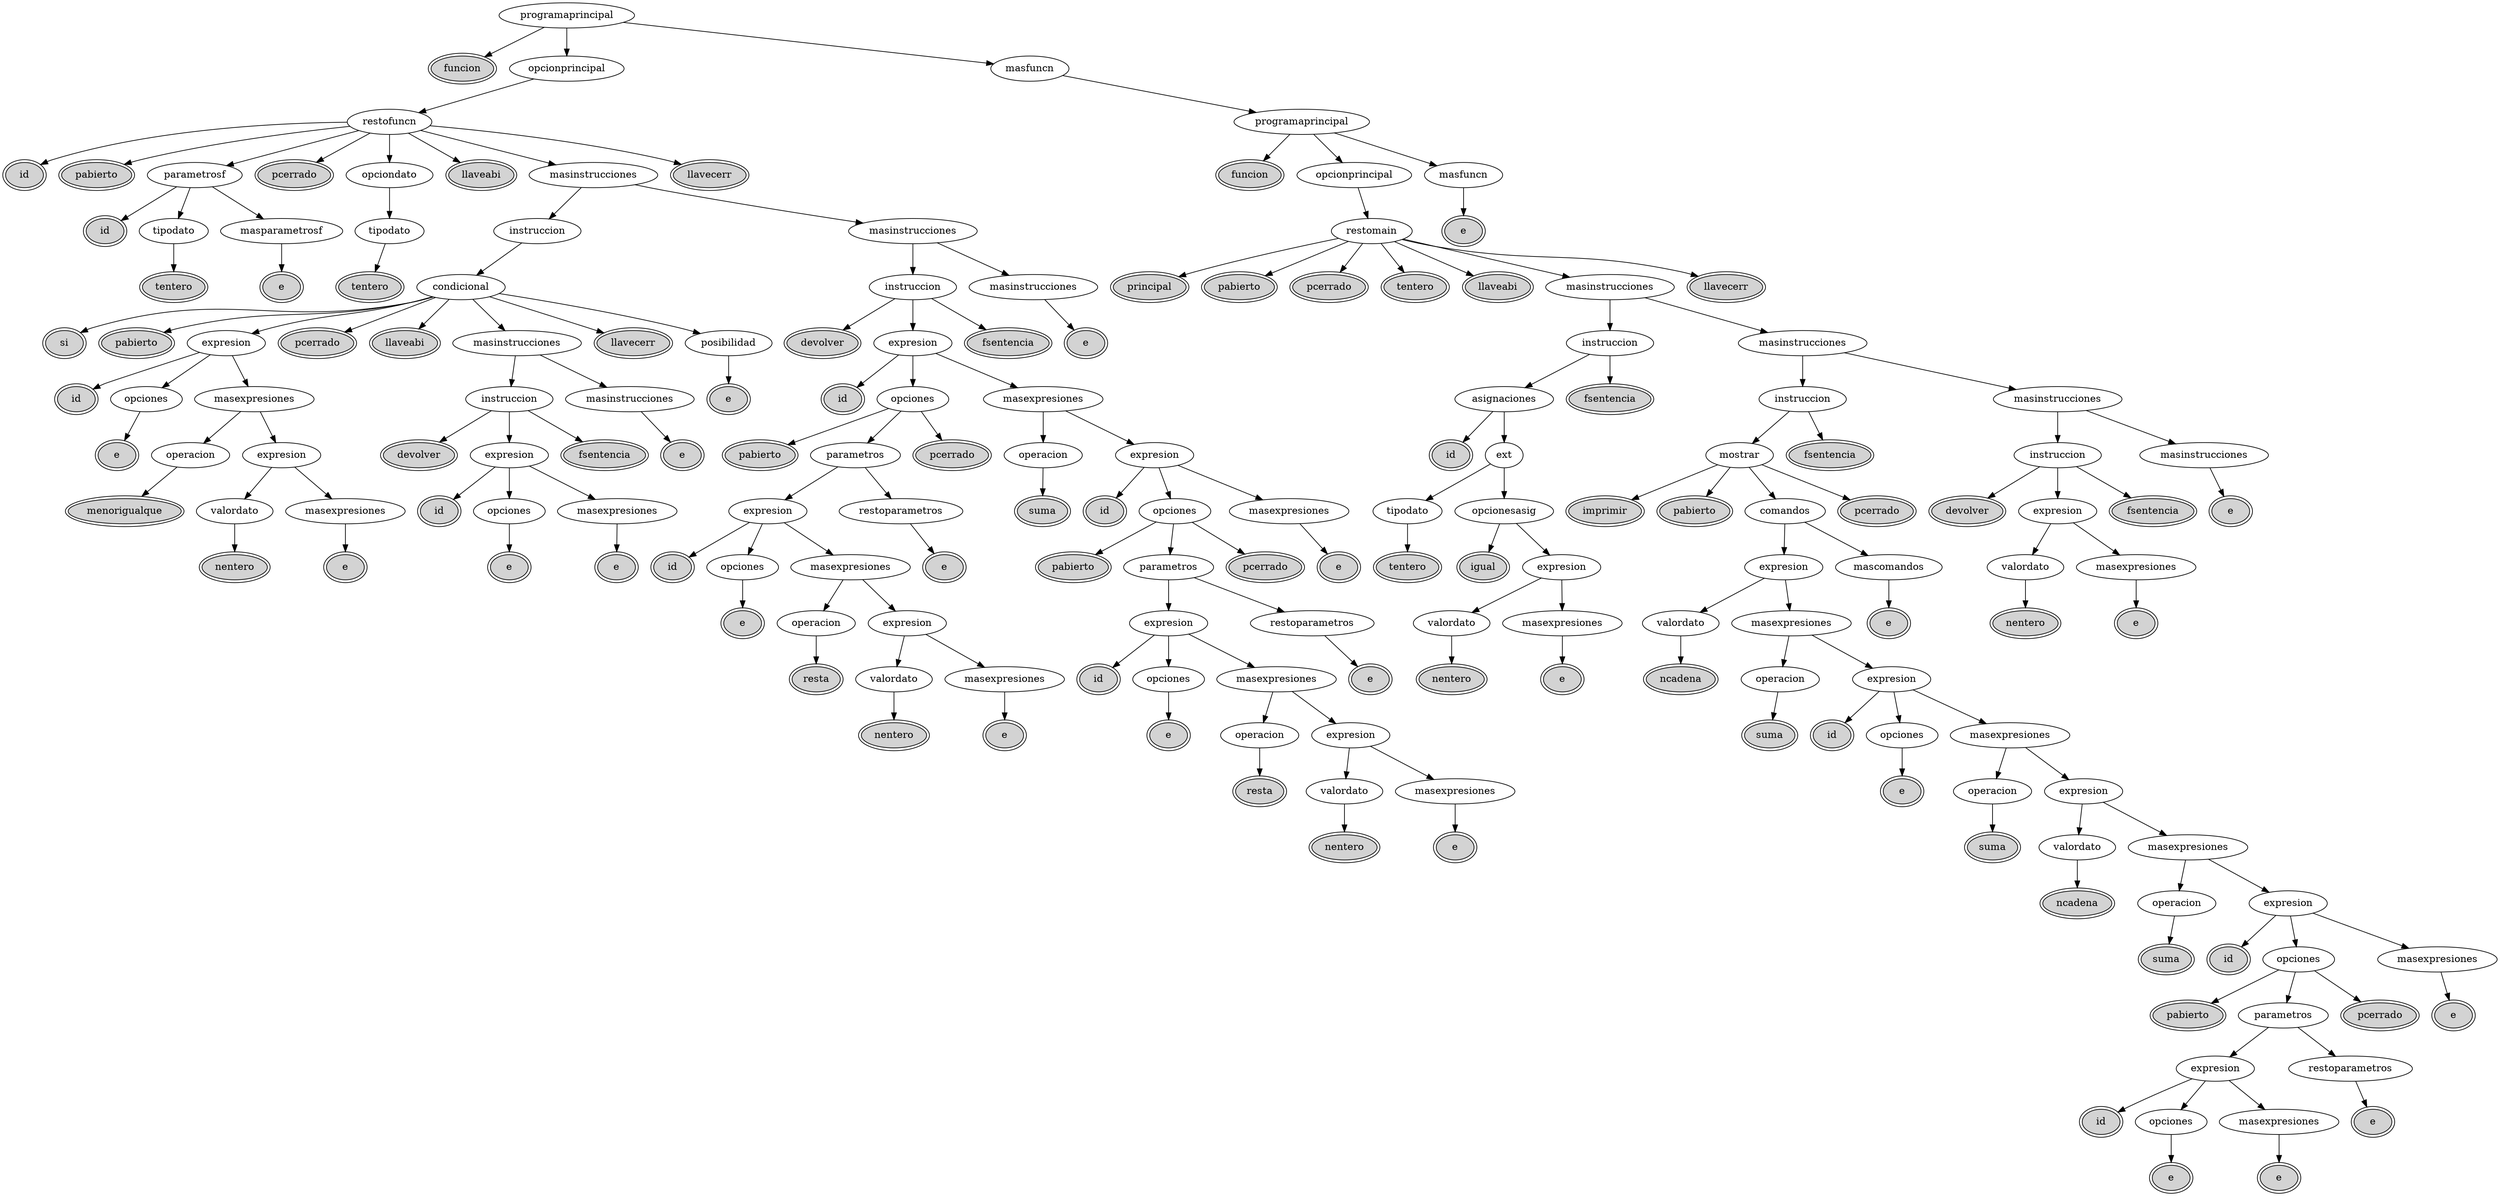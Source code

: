 digraph {
	1 [label=programaprincipal fillcolor=white style=filled]
	1 -> 2
	2 [label=funcion fillcolor=lightgrey peripheries=2 style=filled]
	1 -> 3
	3 [label=opcionprincipal fillcolor=white style=filled]
	3 -> 5
	5 [label=restofuncn fillcolor=white style=filled]
	5 -> 6
	6 [label=id fillcolor=lightgrey peripheries=2 style=filled]
	5 -> 7
	7 [label=pabierto fillcolor=lightgrey peripheries=2 style=filled]
	5 -> 8
	8 [label=parametrosf fillcolor=white style=filled]
	8 -> 14
	14 [label=id fillcolor=lightgrey peripheries=2 style=filled]
	8 -> 15
	15 [label=tipodato fillcolor=white style=filled]
	15 -> 17
	17 [label=tentero fillcolor=lightgrey peripheries=2 style=filled]
	8 -> 16
	16 [label=masparametrosf fillcolor=white style=filled]
	16 -> 18
	18 [label=e fillcolor=lightgrey peripheries=2 style=filled]
	5 -> 9
	9 [label=pcerrado fillcolor=lightgrey peripheries=2 style=filled]
	5 -> 10
	10 [label=opciondato fillcolor=white style=filled]
	10 -> 19
	19 [label=tipodato fillcolor=white style=filled]
	19 -> 20
	20 [label=tentero fillcolor=lightgrey peripheries=2 style=filled]
	5 -> 11
	11 [label=llaveabi fillcolor=lightgrey peripheries=2 style=filled]
	5 -> 12
	12 [label=masinstrucciones fillcolor=white style=filled]
	12 -> 21
	21 [label=instruccion fillcolor=white style=filled]
	21 -> 23
	23 [label=condicional fillcolor=white style=filled]
	23 -> 24
	24 [label=si fillcolor=lightgrey peripheries=2 style=filled]
	23 -> 25
	25 [label=pabierto fillcolor=lightgrey peripheries=2 style=filled]
	23 -> 26
	26 [label=expresion fillcolor=white style=filled]
	26 -> 32
	32 [label=id fillcolor=lightgrey peripheries=2 style=filled]
	26 -> 33
	33 [label=opciones fillcolor=white style=filled]
	33 -> 35
	35 [label=e fillcolor=lightgrey peripheries=2 style=filled]
	26 -> 34
	34 [label=masexpresiones fillcolor=white style=filled]
	34 -> 36
	36 [label=operacion fillcolor=white style=filled]
	36 -> 38
	38 [label=menorigualque fillcolor=lightgrey peripheries=2 style=filled]
	34 -> 37
	37 [label=expresion fillcolor=white style=filled]
	37 -> 39
	39 [label=valordato fillcolor=white style=filled]
	39 -> 41
	41 [label=nentero fillcolor=lightgrey peripheries=2 style=filled]
	37 -> 40
	40 [label=masexpresiones fillcolor=white style=filled]
	40 -> 42
	42 [label=e fillcolor=lightgrey peripheries=2 style=filled]
	23 -> 27
	27 [label=pcerrado fillcolor=lightgrey peripheries=2 style=filled]
	23 -> 28
	28 [label=llaveabi fillcolor=lightgrey peripheries=2 style=filled]
	23 -> 29
	29 [label=masinstrucciones fillcolor=white style=filled]
	29 -> 43
	43 [label=instruccion fillcolor=white style=filled]
	43 -> 45
	45 [label=devolver fillcolor=lightgrey peripheries=2 style=filled]
	43 -> 46
	46 [label=expresion fillcolor=white style=filled]
	46 -> 48
	48 [label=id fillcolor=lightgrey peripheries=2 style=filled]
	46 -> 49
	49 [label=opciones fillcolor=white style=filled]
	49 -> 51
	51 [label=e fillcolor=lightgrey peripheries=2 style=filled]
	46 -> 50
	50 [label=masexpresiones fillcolor=white style=filled]
	50 -> 52
	52 [label=e fillcolor=lightgrey peripheries=2 style=filled]
	43 -> 47
	47 [label=fsentencia fillcolor=lightgrey peripheries=2 style=filled]
	29 -> 44
	44 [label=masinstrucciones fillcolor=white style=filled]
	44 -> 53
	53 [label=e fillcolor=lightgrey peripheries=2 style=filled]
	23 -> 30
	30 [label=llavecerr fillcolor=lightgrey peripheries=2 style=filled]
	23 -> 31
	31 [label=posibilidad fillcolor=white style=filled]
	31 -> 54
	54 [label=e fillcolor=lightgrey peripheries=2 style=filled]
	12 -> 22
	22 [label=masinstrucciones fillcolor=white style=filled]
	22 -> 55
	55 [label=instruccion fillcolor=white style=filled]
	55 -> 57
	57 [label=devolver fillcolor=lightgrey peripheries=2 style=filled]
	55 -> 58
	58 [label=expresion fillcolor=white style=filled]
	58 -> 60
	60 [label=id fillcolor=lightgrey peripheries=2 style=filled]
	58 -> 61
	61 [label=opciones fillcolor=white style=filled]
	61 -> 63
	63 [label=pabierto fillcolor=lightgrey peripheries=2 style=filled]
	61 -> 64
	64 [label=parametros fillcolor=white style=filled]
	64 -> 66
	66 [label=expresion fillcolor=white style=filled]
	66 -> 68
	68 [label=id fillcolor=lightgrey peripheries=2 style=filled]
	66 -> 69
	69 [label=opciones fillcolor=white style=filled]
	69 -> 71
	71 [label=e fillcolor=lightgrey peripheries=2 style=filled]
	66 -> 70
	70 [label=masexpresiones fillcolor=white style=filled]
	70 -> 72
	72 [label=operacion fillcolor=white style=filled]
	72 -> 74
	74 [label=resta fillcolor=lightgrey peripheries=2 style=filled]
	70 -> 73
	73 [label=expresion fillcolor=white style=filled]
	73 -> 75
	75 [label=valordato fillcolor=white style=filled]
	75 -> 77
	77 [label=nentero fillcolor=lightgrey peripheries=2 style=filled]
	73 -> 76
	76 [label=masexpresiones fillcolor=white style=filled]
	76 -> 78
	78 [label=e fillcolor=lightgrey peripheries=2 style=filled]
	64 -> 67
	67 [label=restoparametros fillcolor=white style=filled]
	67 -> 79
	79 [label=e fillcolor=lightgrey peripheries=2 style=filled]
	61 -> 65
	65 [label=pcerrado fillcolor=lightgrey peripheries=2 style=filled]
	58 -> 62
	62 [label=masexpresiones fillcolor=white style=filled]
	62 -> 80
	80 [label=operacion fillcolor=white style=filled]
	80 -> 82
	82 [label=suma fillcolor=lightgrey peripheries=2 style=filled]
	62 -> 81
	81 [label=expresion fillcolor=white style=filled]
	81 -> 83
	83 [label=id fillcolor=lightgrey peripheries=2 style=filled]
	81 -> 84
	84 [label=opciones fillcolor=white style=filled]
	84 -> 86
	86 [label=pabierto fillcolor=lightgrey peripheries=2 style=filled]
	84 -> 87
	87 [label=parametros fillcolor=white style=filled]
	87 -> 89
	89 [label=expresion fillcolor=white style=filled]
	89 -> 91
	91 [label=id fillcolor=lightgrey peripheries=2 style=filled]
	89 -> 92
	92 [label=opciones fillcolor=white style=filled]
	92 -> 94
	94 [label=e fillcolor=lightgrey peripheries=2 style=filled]
	89 -> 93
	93 [label=masexpresiones fillcolor=white style=filled]
	93 -> 95
	95 [label=operacion fillcolor=white style=filled]
	95 -> 97
	97 [label=resta fillcolor=lightgrey peripheries=2 style=filled]
	93 -> 96
	96 [label=expresion fillcolor=white style=filled]
	96 -> 98
	98 [label=valordato fillcolor=white style=filled]
	98 -> 100
	100 [label=nentero fillcolor=lightgrey peripheries=2 style=filled]
	96 -> 99
	99 [label=masexpresiones fillcolor=white style=filled]
	99 -> 101
	101 [label=e fillcolor=lightgrey peripheries=2 style=filled]
	87 -> 90
	90 [label=restoparametros fillcolor=white style=filled]
	90 -> 102
	102 [label=e fillcolor=lightgrey peripheries=2 style=filled]
	84 -> 88
	88 [label=pcerrado fillcolor=lightgrey peripheries=2 style=filled]
	81 -> 85
	85 [label=masexpresiones fillcolor=white style=filled]
	85 -> 103
	103 [label=e fillcolor=lightgrey peripheries=2 style=filled]
	55 -> 59
	59 [label=fsentencia fillcolor=lightgrey peripheries=2 style=filled]
	22 -> 56
	56 [label=masinstrucciones fillcolor=white style=filled]
	56 -> 104
	104 [label=e fillcolor=lightgrey peripheries=2 style=filled]
	5 -> 13
	13 [label=llavecerr fillcolor=lightgrey peripheries=2 style=filled]
	1 -> 4
	4 [label=masfuncn fillcolor=white style=filled]
	4 -> 105
	105 [label=programaprincipal fillcolor=white style=filled]
	105 -> 106
	106 [label=funcion fillcolor=lightgrey peripheries=2 style=filled]
	105 -> 107
	107 [label=opcionprincipal fillcolor=white style=filled]
	107 -> 109
	109 [label=restomain fillcolor=white style=filled]
	109 -> 110
	110 [label=principal fillcolor=lightgrey peripheries=2 style=filled]
	109 -> 111
	111 [label=pabierto fillcolor=lightgrey peripheries=2 style=filled]
	109 -> 112
	112 [label=pcerrado fillcolor=lightgrey peripheries=2 style=filled]
	109 -> 113
	113 [label=tentero fillcolor=lightgrey peripheries=2 style=filled]
	109 -> 114
	114 [label=llaveabi fillcolor=lightgrey peripheries=2 style=filled]
	109 -> 115
	115 [label=masinstrucciones fillcolor=white style=filled]
	115 -> 117
	117 [label=instruccion fillcolor=white style=filled]
	117 -> 119
	119 [label=asignaciones fillcolor=white style=filled]
	119 -> 121
	121 [label=id fillcolor=lightgrey peripheries=2 style=filled]
	119 -> 122
	122 [label=ext fillcolor=white style=filled]
	122 -> 123
	123 [label=tipodato fillcolor=white style=filled]
	123 -> 125
	125 [label=tentero fillcolor=lightgrey peripheries=2 style=filled]
	122 -> 124
	124 [label=opcionesasig fillcolor=white style=filled]
	124 -> 126
	126 [label=igual fillcolor=lightgrey peripheries=2 style=filled]
	124 -> 127
	127 [label=expresion fillcolor=white style=filled]
	127 -> 128
	128 [label=valordato fillcolor=white style=filled]
	128 -> 130
	130 [label=nentero fillcolor=lightgrey peripheries=2 style=filled]
	127 -> 129
	129 [label=masexpresiones fillcolor=white style=filled]
	129 -> 131
	131 [label=e fillcolor=lightgrey peripheries=2 style=filled]
	117 -> 120
	120 [label=fsentencia fillcolor=lightgrey peripheries=2 style=filled]
	115 -> 118
	118 [label=masinstrucciones fillcolor=white style=filled]
	118 -> 132
	132 [label=instruccion fillcolor=white style=filled]
	132 -> 134
	134 [label=mostrar fillcolor=white style=filled]
	134 -> 136
	136 [label=imprimir fillcolor=lightgrey peripheries=2 style=filled]
	134 -> 137
	137 [label=pabierto fillcolor=lightgrey peripheries=2 style=filled]
	134 -> 138
	138 [label=comandos fillcolor=white style=filled]
	138 -> 140
	140 [label=expresion fillcolor=white style=filled]
	140 -> 142
	142 [label=valordato fillcolor=white style=filled]
	142 -> 144
	144 [label=ncadena fillcolor=lightgrey peripheries=2 style=filled]
	140 -> 143
	143 [label=masexpresiones fillcolor=white style=filled]
	143 -> 145
	145 [label=operacion fillcolor=white style=filled]
	145 -> 147
	147 [label=suma fillcolor=lightgrey peripheries=2 style=filled]
	143 -> 146
	146 [label=expresion fillcolor=white style=filled]
	146 -> 148
	148 [label=id fillcolor=lightgrey peripheries=2 style=filled]
	146 -> 149
	149 [label=opciones fillcolor=white style=filled]
	149 -> 151
	151 [label=e fillcolor=lightgrey peripheries=2 style=filled]
	146 -> 150
	150 [label=masexpresiones fillcolor=white style=filled]
	150 -> 152
	152 [label=operacion fillcolor=white style=filled]
	152 -> 154
	154 [label=suma fillcolor=lightgrey peripheries=2 style=filled]
	150 -> 153
	153 [label=expresion fillcolor=white style=filled]
	153 -> 155
	155 [label=valordato fillcolor=white style=filled]
	155 -> 157
	157 [label=ncadena fillcolor=lightgrey peripheries=2 style=filled]
	153 -> 156
	156 [label=masexpresiones fillcolor=white style=filled]
	156 -> 158
	158 [label=operacion fillcolor=white style=filled]
	158 -> 160
	160 [label=suma fillcolor=lightgrey peripheries=2 style=filled]
	156 -> 159
	159 [label=expresion fillcolor=white style=filled]
	159 -> 161
	161 [label=id fillcolor=lightgrey peripheries=2 style=filled]
	159 -> 162
	162 [label=opciones fillcolor=white style=filled]
	162 -> 164
	164 [label=pabierto fillcolor=lightgrey peripheries=2 style=filled]
	162 -> 165
	165 [label=parametros fillcolor=white style=filled]
	165 -> 167
	167 [label=expresion fillcolor=white style=filled]
	167 -> 169
	169 [label=id fillcolor=lightgrey peripheries=2 style=filled]
	167 -> 170
	170 [label=opciones fillcolor=white style=filled]
	170 -> 172
	172 [label=e fillcolor=lightgrey peripheries=2 style=filled]
	167 -> 171
	171 [label=masexpresiones fillcolor=white style=filled]
	171 -> 173
	173 [label=e fillcolor=lightgrey peripheries=2 style=filled]
	165 -> 168
	168 [label=restoparametros fillcolor=white style=filled]
	168 -> 174
	174 [label=e fillcolor=lightgrey peripheries=2 style=filled]
	162 -> 166
	166 [label=pcerrado fillcolor=lightgrey peripheries=2 style=filled]
	159 -> 163
	163 [label=masexpresiones fillcolor=white style=filled]
	163 -> 175
	175 [label=e fillcolor=lightgrey peripheries=2 style=filled]
	138 -> 141
	141 [label=mascomandos fillcolor=white style=filled]
	141 -> 176
	176 [label=e fillcolor=lightgrey peripheries=2 style=filled]
	134 -> 139
	139 [label=pcerrado fillcolor=lightgrey peripheries=2 style=filled]
	132 -> 135
	135 [label=fsentencia fillcolor=lightgrey peripheries=2 style=filled]
	118 -> 133
	133 [label=masinstrucciones fillcolor=white style=filled]
	133 -> 177
	177 [label=instruccion fillcolor=white style=filled]
	177 -> 179
	179 [label=devolver fillcolor=lightgrey peripheries=2 style=filled]
	177 -> 180
	180 [label=expresion fillcolor=white style=filled]
	180 -> 182
	182 [label=valordato fillcolor=white style=filled]
	182 -> 184
	184 [label=nentero fillcolor=lightgrey peripheries=2 style=filled]
	180 -> 183
	183 [label=masexpresiones fillcolor=white style=filled]
	183 -> 185
	185 [label=e fillcolor=lightgrey peripheries=2 style=filled]
	177 -> 181
	181 [label=fsentencia fillcolor=lightgrey peripheries=2 style=filled]
	133 -> 178
	178 [label=masinstrucciones fillcolor=white style=filled]
	178 -> 186
	186 [label=e fillcolor=lightgrey peripheries=2 style=filled]
	109 -> 116
	116 [label=llavecerr fillcolor=lightgrey peripheries=2 style=filled]
	105 -> 108
	108 [label=masfuncn fillcolor=white style=filled]
	108 -> 187
	187 [label=e fillcolor=lightgrey peripheries=2 style=filled]
}